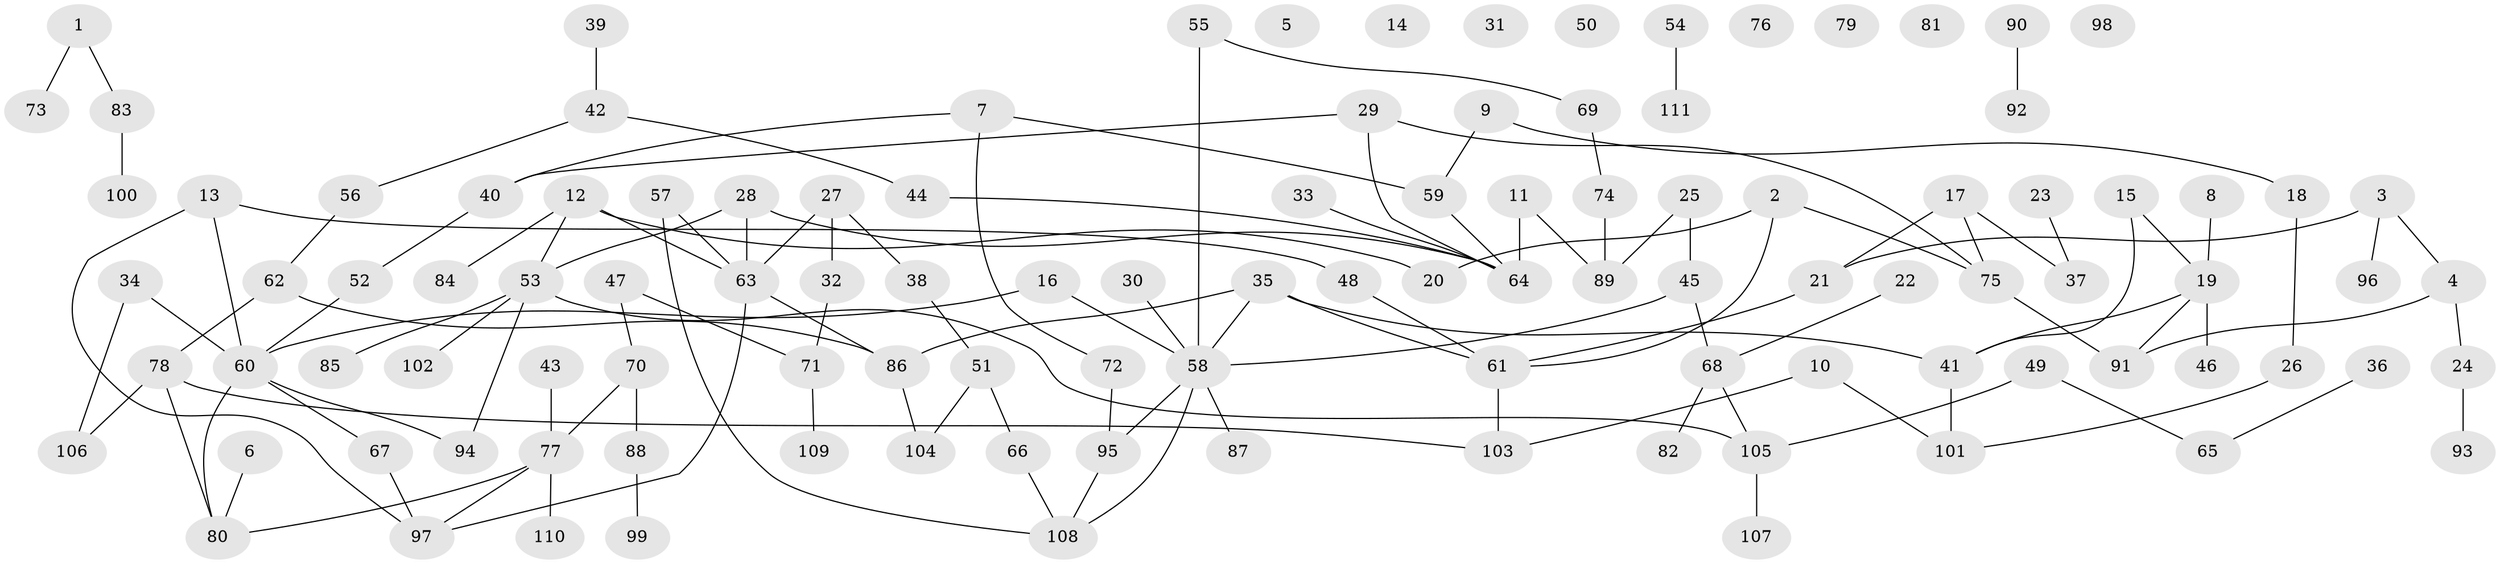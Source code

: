 // coarse degree distribution, {8: 0.014285714285714285, 4: 0.17142857142857143, 5: 0.02857142857142857, 3: 0.21428571428571427, 1: 0.24285714285714285, 2: 0.2714285714285714, 7: 0.02857142857142857, 6: 0.02857142857142857}
// Generated by graph-tools (version 1.1) at 2025/48/03/04/25 22:48:24]
// undirected, 111 vertices, 128 edges
graph export_dot {
  node [color=gray90,style=filled];
  1;
  2;
  3;
  4;
  5;
  6;
  7;
  8;
  9;
  10;
  11;
  12;
  13;
  14;
  15;
  16;
  17;
  18;
  19;
  20;
  21;
  22;
  23;
  24;
  25;
  26;
  27;
  28;
  29;
  30;
  31;
  32;
  33;
  34;
  35;
  36;
  37;
  38;
  39;
  40;
  41;
  42;
  43;
  44;
  45;
  46;
  47;
  48;
  49;
  50;
  51;
  52;
  53;
  54;
  55;
  56;
  57;
  58;
  59;
  60;
  61;
  62;
  63;
  64;
  65;
  66;
  67;
  68;
  69;
  70;
  71;
  72;
  73;
  74;
  75;
  76;
  77;
  78;
  79;
  80;
  81;
  82;
  83;
  84;
  85;
  86;
  87;
  88;
  89;
  90;
  91;
  92;
  93;
  94;
  95;
  96;
  97;
  98;
  99;
  100;
  101;
  102;
  103;
  104;
  105;
  106;
  107;
  108;
  109;
  110;
  111;
  1 -- 73;
  1 -- 83;
  2 -- 20;
  2 -- 61;
  2 -- 75;
  3 -- 4;
  3 -- 21;
  3 -- 96;
  4 -- 24;
  4 -- 91;
  6 -- 80;
  7 -- 40;
  7 -- 59;
  7 -- 72;
  8 -- 19;
  9 -- 18;
  9 -- 59;
  10 -- 101;
  10 -- 103;
  11 -- 64;
  11 -- 89;
  12 -- 20;
  12 -- 53;
  12 -- 63;
  12 -- 84;
  13 -- 48;
  13 -- 60;
  13 -- 97;
  15 -- 19;
  15 -- 41;
  16 -- 58;
  16 -- 60;
  17 -- 21;
  17 -- 37;
  17 -- 75;
  18 -- 26;
  19 -- 41;
  19 -- 46;
  19 -- 91;
  21 -- 61;
  22 -- 68;
  23 -- 37;
  24 -- 93;
  25 -- 45;
  25 -- 89;
  26 -- 101;
  27 -- 32;
  27 -- 38;
  27 -- 63;
  28 -- 53;
  28 -- 63;
  28 -- 64;
  29 -- 40;
  29 -- 64;
  29 -- 75;
  30 -- 58;
  32 -- 71;
  33 -- 64;
  34 -- 60;
  34 -- 106;
  35 -- 41;
  35 -- 58;
  35 -- 61;
  35 -- 86;
  36 -- 65;
  38 -- 51;
  39 -- 42;
  40 -- 52;
  41 -- 101;
  42 -- 44;
  42 -- 56;
  43 -- 77;
  44 -- 64;
  45 -- 58;
  45 -- 68;
  47 -- 70;
  47 -- 71;
  48 -- 61;
  49 -- 65;
  49 -- 105;
  51 -- 66;
  51 -- 104;
  52 -- 60;
  53 -- 85;
  53 -- 94;
  53 -- 102;
  53 -- 105;
  54 -- 111;
  55 -- 58;
  55 -- 69;
  56 -- 62;
  57 -- 63;
  57 -- 108;
  58 -- 87;
  58 -- 95;
  58 -- 108;
  59 -- 64;
  60 -- 67;
  60 -- 80;
  60 -- 94;
  61 -- 103;
  62 -- 78;
  62 -- 86;
  63 -- 86;
  63 -- 97;
  66 -- 108;
  67 -- 97;
  68 -- 82;
  68 -- 105;
  69 -- 74;
  70 -- 77;
  70 -- 88;
  71 -- 109;
  72 -- 95;
  74 -- 89;
  75 -- 91;
  77 -- 80;
  77 -- 97;
  77 -- 110;
  78 -- 80;
  78 -- 103;
  78 -- 106;
  83 -- 100;
  86 -- 104;
  88 -- 99;
  90 -- 92;
  95 -- 108;
  105 -- 107;
}
